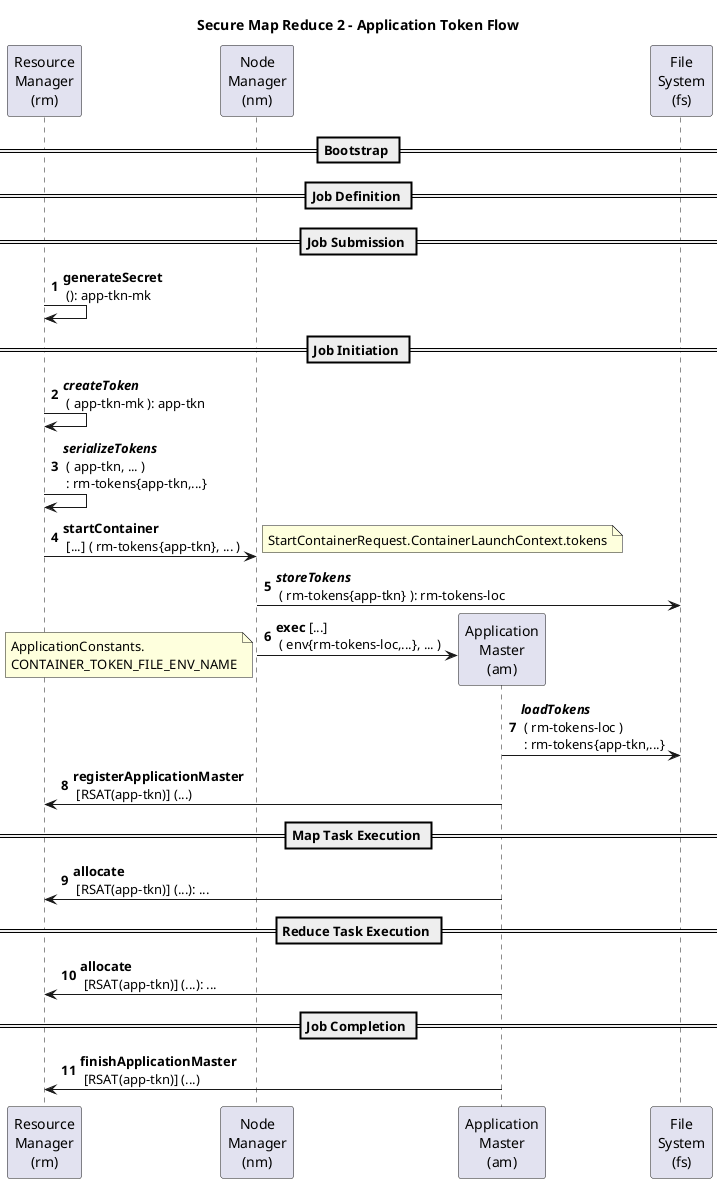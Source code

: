 @startuml
title Secure Map Reduce 2 - Application Token Flow
autonumber
'hide footbox

'participant "Client\n(c)" as C
participant "Resource\nManager\n(rm)" as RM
'participant "History\nServer\n(hs)" as HS
participant "Node\nManager\n(nm)" as NM
'participant "Shuffle\nHandler\n(ss)" as SS
participant "Application\nMaster\n(am)" as AM
'participant "Client\nService\n(cs)" as CS
'participant "Application\nContainer\n(ac)" as AC #red
'participant "Task\n(t)" as T #orange
participant "File\nSystem\n(fs)" as FS
'participant "Name\nNode\n(nn)" as NN
'participant "Data\nNode\n(dn)" as DN
'participant "Kerberos\nKDC" as KDC

'note over C,DN #green: QUESTION ?

== Bootstrap ==

== Job Definition ==

== Job Submission ==

'1
'
'AMRMTokenSecretManager.generateSecret
RM->RM: <b>generateSecret</b>\n (): app-tkn-mk

== Job Initiation ==

'2
RM->RM: <b><i>createToken</i></b>\n ( app-tkn-mk ): app-tkn

'3
'AMLauncher.setupTokensAndEnv
'credentials.writeTokenStorageToStream(dob);
'container.setTokens(ByteBuffer.wrap(dob.getData(), 0,
RM->RM: <b><i>serializeTokens</i></b>\n ( app-tkn, ... )\n : rm-tokens{app-tkn,...}

'4
'NMClientImpl.startContainer
'ContainerManagerImpl.startContainer
RM->NM: <b>startContainer</b>\n [...] ( rm-tokens{app-tkn}, ... )
  note right: StartContainerRequest.ContainerLaunchContext.tokens

'5
'ContainerLaunch.call
'Credentials.writeTokenStorageToStream
NM->FS: <b><i>storeTokens</i></b>\n ( rm-tokens{app-tkn} ): rm-tokens-loc
  create AM

'6
NM->AM: <b>exec</b> [...]\n ( env{rm-tokens-loc,...}, ... )
  note left: ApplicationConstants.\nCONTAINER_TOKEN_FILE_ENV_NAME

'7
'ContainerLocalizer.runLocalization
'Credentials.readTokenStorageStream
AM->FS: <b><i>loadTokens</i></b>\n ( rm-tokens-loc )\n : rm-tokens{app-tkn,...}

'8
''ApplicationMasterService.registerApplicationMaster
AM->RM: <b>registerApplicationMaster</b>\n [RSAT(app-tkn)] (...)

== Map Task Execution ==

'9
'ApplicationMasterService.allocate
AM->RM: <b>allocate</b>\n [RSAT(app-tkn)] (...): ...

== Reduce Task Execution ==

'10
'ApplicationMasterService.allocate
AM->RM: <b>allocate</b>\n [RSAT(app-tkn)] (...): ...

== Job Completion ==

'8
''ApplicationMasterService.finishApplicationMaster
AM->RM: <b>finishApplicationMaster</b>\n [RSAT(app-tkn)] (...)

@enduml